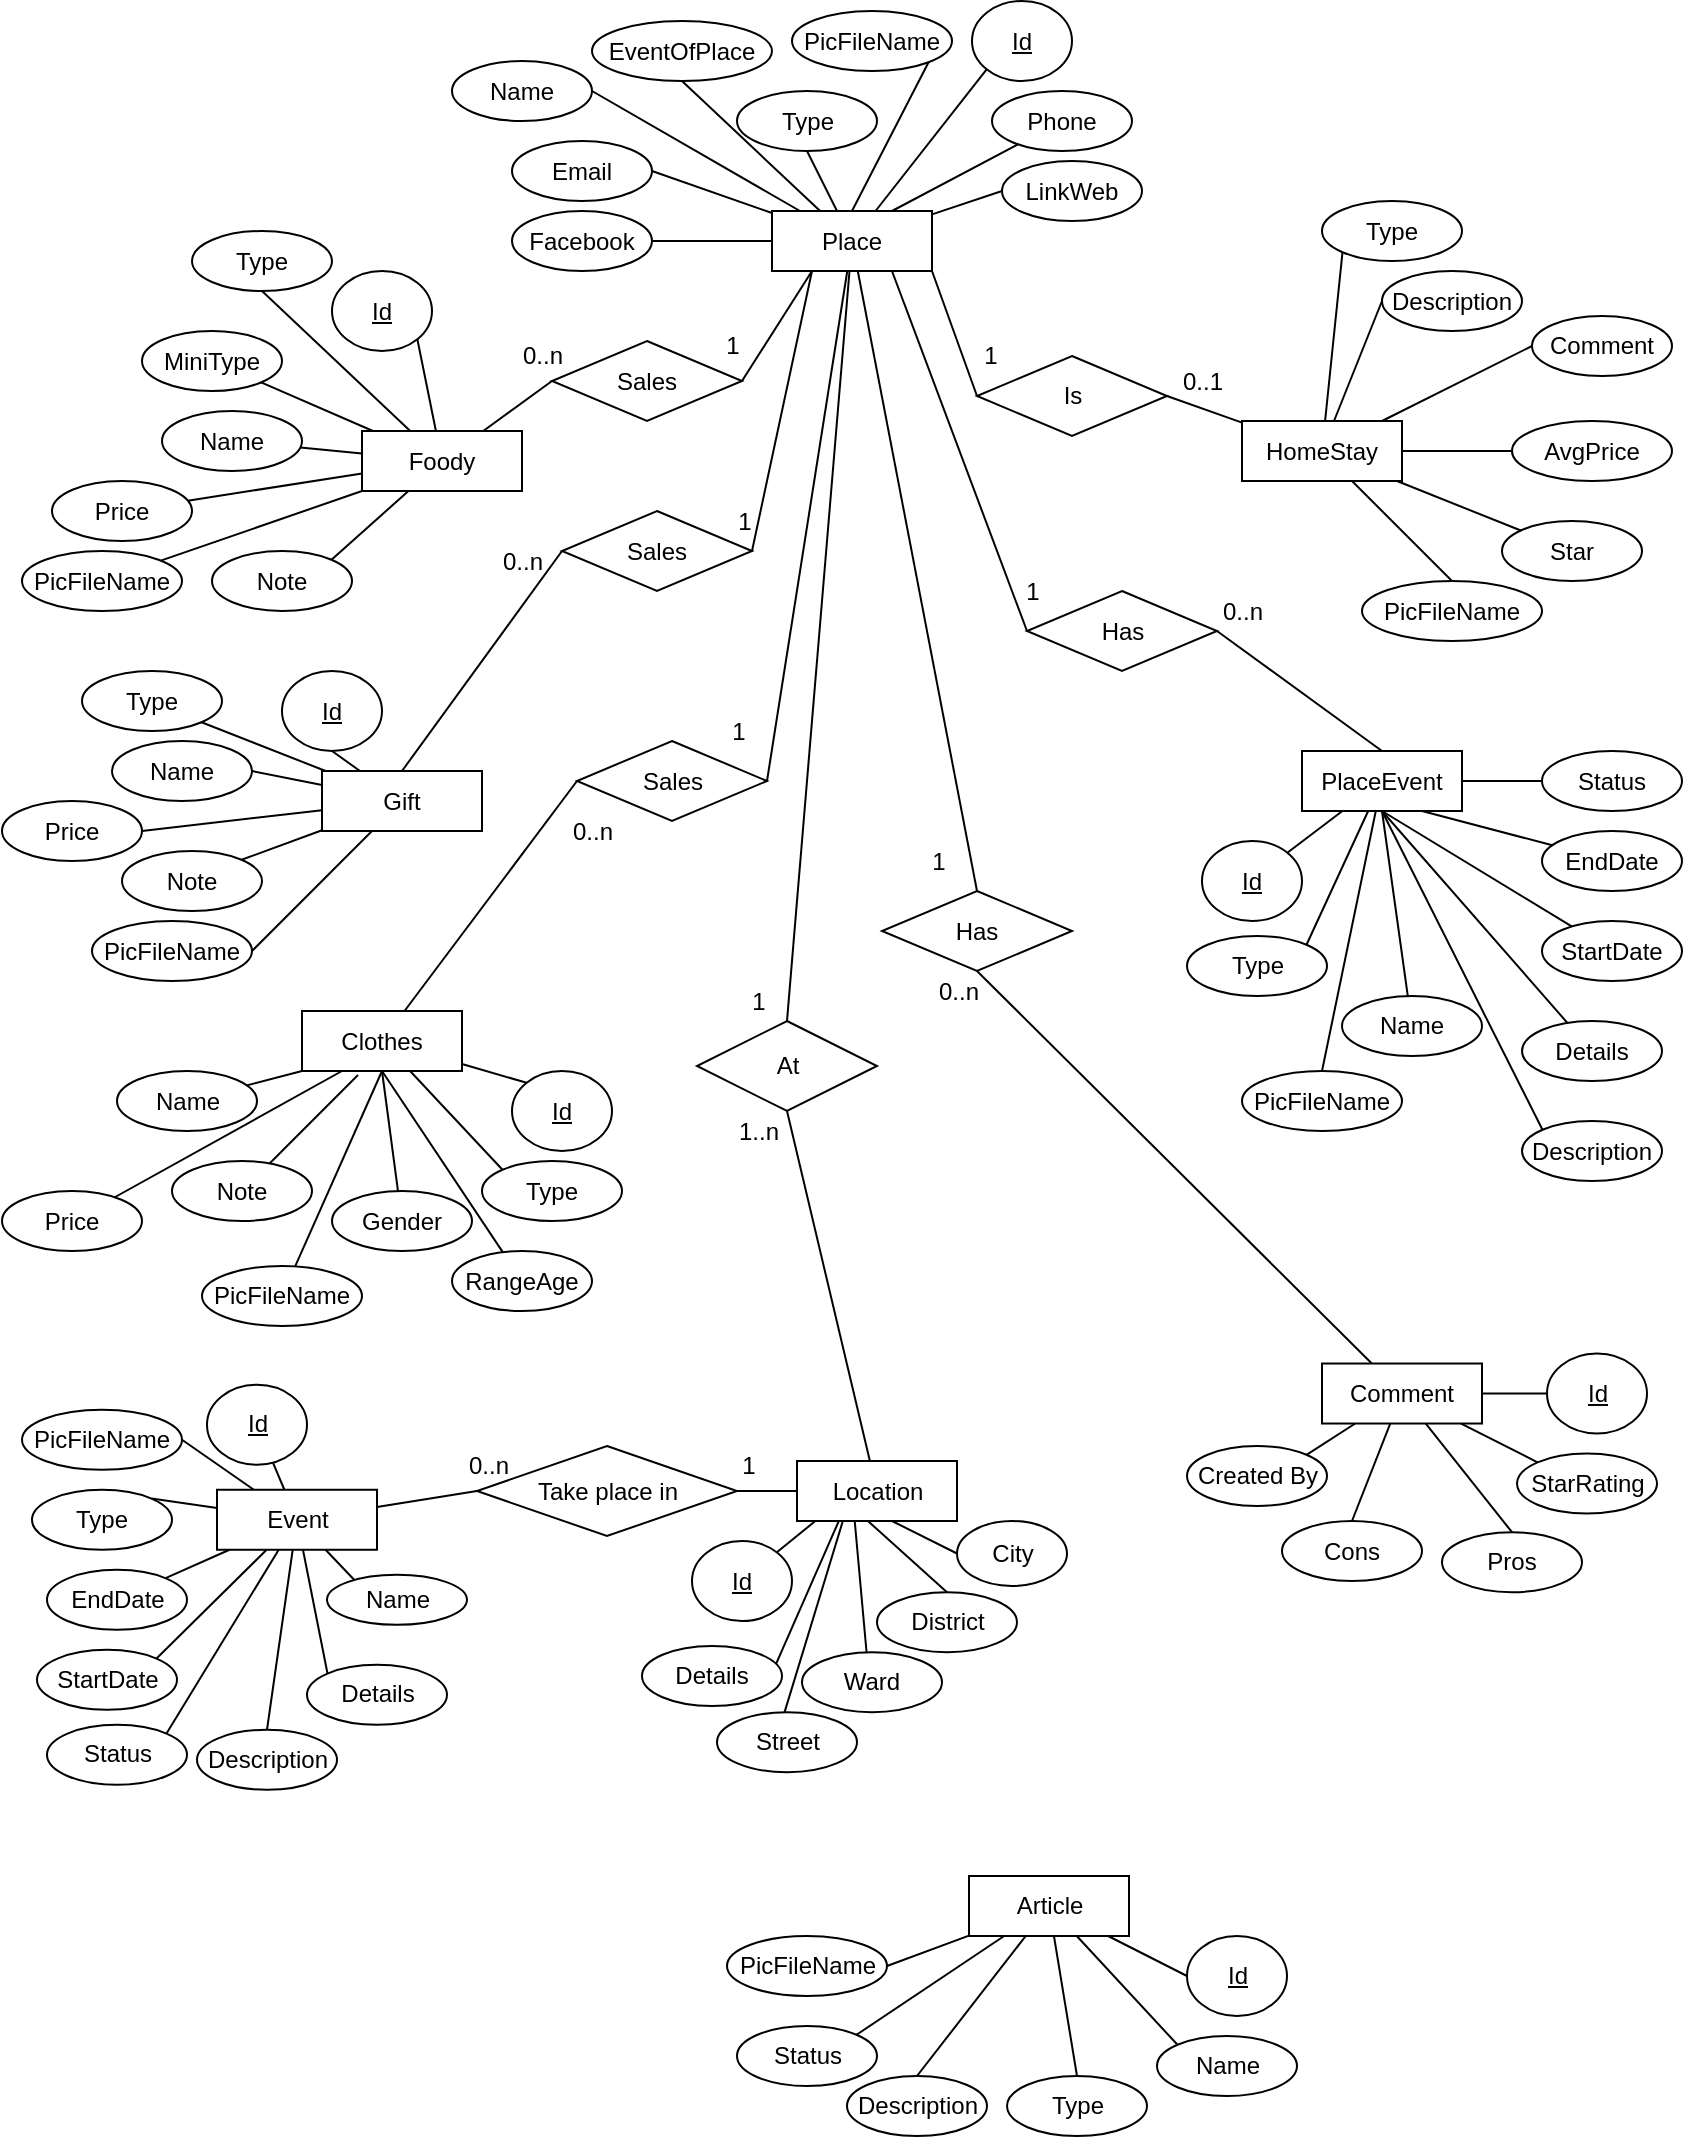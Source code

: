 <mxfile version="14.5.1" type="device"><diagram id="s7aKkTtwyV80lfJlB-a2" name="Page-1"><mxGraphModel dx="1024" dy="632" grid="1" gridSize="10" guides="1" tooltips="1" connect="1" arrows="1" fold="1" page="1" pageScale="1" pageWidth="850" pageHeight="1100" math="0" shadow="0"><root><mxCell id="0"/><mxCell id="1" parent="0"/><mxCell id="unWsSOPybGPUM43Mw9dA-85" style="rounded=0;orthogonalLoop=1;jettySize=auto;html=1;entryX=0.5;entryY=0;entryDx=0;entryDy=0;endArrow=none;endFill=0;" parent="1" source="unWsSOPybGPUM43Mw9dA-2" target="unWsSOPybGPUM43Mw9dA-84" edge="1"><mxGeometry relative="1" as="geometry"/></mxCell><mxCell id="unWsSOPybGPUM43Mw9dA-90" style="edgeStyle=none;rounded=0;orthogonalLoop=1;jettySize=auto;html=1;entryX=0.5;entryY=1;entryDx=0;entryDy=0;endArrow=none;endFill=0;" parent="1" source="unWsSOPybGPUM43Mw9dA-2" target="unWsSOPybGPUM43Mw9dA-15" edge="1"><mxGeometry relative="1" as="geometry"/></mxCell><mxCell id="unWsSOPybGPUM43Mw9dA-91" style="edgeStyle=none;rounded=0;orthogonalLoop=1;jettySize=auto;html=1;exitX=0.5;exitY=0;exitDx=0;exitDy=0;entryX=1;entryY=1;entryDx=0;entryDy=0;endArrow=none;endFill=0;" parent="1" source="unWsSOPybGPUM43Mw9dA-2" target="unWsSOPybGPUM43Mw9dA-21" edge="1"><mxGeometry relative="1" as="geometry"/></mxCell><mxCell id="unWsSOPybGPUM43Mw9dA-92" style="edgeStyle=none;rounded=0;orthogonalLoop=1;jettySize=auto;html=1;entryX=0;entryY=1;entryDx=0;entryDy=0;endArrow=none;endFill=0;" parent="1" source="unWsSOPybGPUM43Mw9dA-2" target="unWsSOPybGPUM43Mw9dA-32" edge="1"><mxGeometry relative="1" as="geometry"/></mxCell><mxCell id="unWsSOPybGPUM43Mw9dA-94" style="edgeStyle=none;rounded=0;orthogonalLoop=1;jettySize=auto;html=1;entryX=0;entryY=0.5;entryDx=0;entryDy=0;endArrow=none;endFill=0;" parent="1" source="unWsSOPybGPUM43Mw9dA-2" target="unWsSOPybGPUM43Mw9dA-19" edge="1"><mxGeometry relative="1" as="geometry"/></mxCell><mxCell id="unWsSOPybGPUM43Mw9dA-95" style="edgeStyle=none;rounded=0;orthogonalLoop=1;jettySize=auto;html=1;entryX=0.5;entryY=1;entryDx=0;entryDy=0;endArrow=none;endFill=0;" parent="1" source="unWsSOPybGPUM43Mw9dA-2" target="unWsSOPybGPUM43Mw9dA-20" edge="1"><mxGeometry relative="1" as="geometry"/></mxCell><mxCell id="unWsSOPybGPUM43Mw9dA-96" style="edgeStyle=none;rounded=0;orthogonalLoop=1;jettySize=auto;html=1;entryX=1;entryY=0.5;entryDx=0;entryDy=0;endArrow=none;endFill=0;" parent="1" source="unWsSOPybGPUM43Mw9dA-2" target="unWsSOPybGPUM43Mw9dA-13" edge="1"><mxGeometry relative="1" as="geometry"/></mxCell><mxCell id="unWsSOPybGPUM43Mw9dA-97" style="edgeStyle=none;rounded=0;orthogonalLoop=1;jettySize=auto;html=1;entryX=1;entryY=0.5;entryDx=0;entryDy=0;endArrow=none;endFill=0;" parent="1" source="unWsSOPybGPUM43Mw9dA-2" target="unWsSOPybGPUM43Mw9dA-17" edge="1"><mxGeometry relative="1" as="geometry"/></mxCell><mxCell id="unWsSOPybGPUM43Mw9dA-98" style="edgeStyle=none;rounded=0;orthogonalLoop=1;jettySize=auto;html=1;endArrow=none;endFill=0;" parent="1" source="unWsSOPybGPUM43Mw9dA-2" target="unWsSOPybGPUM43Mw9dA-18" edge="1"><mxGeometry relative="1" as="geometry"/></mxCell><mxCell id="unWsSOPybGPUM43Mw9dA-105" style="edgeStyle=none;rounded=0;orthogonalLoop=1;jettySize=auto;html=1;entryX=1;entryY=0.5;entryDx=0;entryDy=0;endArrow=none;endFill=0;exitX=0.25;exitY=1;exitDx=0;exitDy=0;" parent="1" source="unWsSOPybGPUM43Mw9dA-2" target="unWsSOPybGPUM43Mw9dA-87" edge="1"><mxGeometry relative="1" as="geometry"/></mxCell><mxCell id="unWsSOPybGPUM43Mw9dA-114" style="edgeStyle=none;rounded=0;orthogonalLoop=1;jettySize=auto;html=1;entryX=1;entryY=0.5;entryDx=0;entryDy=0;endArrow=none;endFill=0;exitX=0.25;exitY=1;exitDx=0;exitDy=0;" parent="1" source="unWsSOPybGPUM43Mw9dA-2" target="unWsSOPybGPUM43Mw9dA-88" edge="1"><mxGeometry relative="1" as="geometry"/></mxCell><mxCell id="unWsSOPybGPUM43Mw9dA-122" style="edgeStyle=none;rounded=0;orthogonalLoop=1;jettySize=auto;html=1;entryX=1;entryY=0.5;entryDx=0;entryDy=0;endArrow=none;endFill=0;" parent="1" source="unWsSOPybGPUM43Mw9dA-2" target="unWsSOPybGPUM43Mw9dA-89" edge="1"><mxGeometry relative="1" as="geometry"/></mxCell><mxCell id="unWsSOPybGPUM43Mw9dA-142" style="edgeStyle=none;rounded=0;orthogonalLoop=1;jettySize=auto;html=1;entryX=0;entryY=0.5;entryDx=0;entryDy=0;endArrow=none;endFill=0;exitX=0.75;exitY=1;exitDx=0;exitDy=0;" parent="1" source="unWsSOPybGPUM43Mw9dA-2" target="unWsSOPybGPUM43Mw9dA-141" edge="1"><mxGeometry relative="1" as="geometry"/></mxCell><mxCell id="unWsSOPybGPUM43Mw9dA-151" style="edgeStyle=none;rounded=0;orthogonalLoop=1;jettySize=auto;html=1;entryX=0;entryY=0.5;entryDx=0;entryDy=0;endArrow=none;endFill=0;exitX=1;exitY=1;exitDx=0;exitDy=0;" parent="1" source="unWsSOPybGPUM43Mw9dA-2" target="unWsSOPybGPUM43Mw9dA-150" edge="1"><mxGeometry relative="1" as="geometry"/></mxCell><mxCell id="caYFI2KNwEg3QGK4sAyp-30" style="rounded=0;orthogonalLoop=1;jettySize=auto;html=1;endArrow=none;endFill=0;entryX=0.5;entryY=0;entryDx=0;entryDy=0;" edge="1" parent="1" source="unWsSOPybGPUM43Mw9dA-2" target="caYFI2KNwEg3QGK4sAyp-27"><mxGeometry relative="1" as="geometry"/></mxCell><mxCell id="unWsSOPybGPUM43Mw9dA-2" value="Place" style="whiteSpace=wrap;html=1;align=center;" parent="1" vertex="1"><mxGeometry x="385" y="127.5" width="80" height="30" as="geometry"/></mxCell><mxCell id="unWsSOPybGPUM43Mw9dA-106" style="edgeStyle=none;rounded=0;orthogonalLoop=1;jettySize=auto;html=1;entryX=0;entryY=0.5;entryDx=0;entryDy=0;endArrow=none;endFill=0;" parent="1" source="unWsSOPybGPUM43Mw9dA-3" target="unWsSOPybGPUM43Mw9dA-87" edge="1"><mxGeometry relative="1" as="geometry"/></mxCell><mxCell id="unWsSOPybGPUM43Mw9dA-107" style="edgeStyle=none;rounded=0;orthogonalLoop=1;jettySize=auto;html=1;entryX=1;entryY=1;entryDx=0;entryDy=0;endArrow=none;endFill=0;" parent="1" source="unWsSOPybGPUM43Mw9dA-3" target="unWsSOPybGPUM43Mw9dA-31" edge="1"><mxGeometry relative="1" as="geometry"/></mxCell><mxCell id="unWsSOPybGPUM43Mw9dA-108" style="edgeStyle=none;rounded=0;orthogonalLoop=1;jettySize=auto;html=1;entryX=0.5;entryY=1;entryDx=0;entryDy=0;endArrow=none;endFill=0;" parent="1" source="unWsSOPybGPUM43Mw9dA-3" target="unWsSOPybGPUM43Mw9dA-40" edge="1"><mxGeometry relative="1" as="geometry"/></mxCell><mxCell id="unWsSOPybGPUM43Mw9dA-109" style="edgeStyle=none;rounded=0;orthogonalLoop=1;jettySize=auto;html=1;endArrow=none;endFill=0;" parent="1" source="unWsSOPybGPUM43Mw9dA-3" target="unWsSOPybGPUM43Mw9dA-41" edge="1"><mxGeometry relative="1" as="geometry"/></mxCell><mxCell id="unWsSOPybGPUM43Mw9dA-110" style="edgeStyle=none;rounded=0;orthogonalLoop=1;jettySize=auto;html=1;endArrow=none;endFill=0;" parent="1" source="unWsSOPybGPUM43Mw9dA-3" target="unWsSOPybGPUM43Mw9dA-39" edge="1"><mxGeometry relative="1" as="geometry"/></mxCell><mxCell id="unWsSOPybGPUM43Mw9dA-111" style="edgeStyle=none;rounded=0;orthogonalLoop=1;jettySize=auto;html=1;endArrow=none;endFill=0;" parent="1" source="unWsSOPybGPUM43Mw9dA-3" target="unWsSOPybGPUM43Mw9dA-42" edge="1"><mxGeometry relative="1" as="geometry"/></mxCell><mxCell id="unWsSOPybGPUM43Mw9dA-112" style="edgeStyle=none;rounded=0;orthogonalLoop=1;jettySize=auto;html=1;entryX=1;entryY=0;entryDx=0;entryDy=0;endArrow=none;endFill=0;" parent="1" source="unWsSOPybGPUM43Mw9dA-3" target="unWsSOPybGPUM43Mw9dA-43" edge="1"><mxGeometry relative="1" as="geometry"/></mxCell><mxCell id="unWsSOPybGPUM43Mw9dA-3" value="Foody" style="whiteSpace=wrap;html=1;align=center;" parent="1" vertex="1"><mxGeometry x="180" y="237.5" width="80" height="30" as="geometry"/></mxCell><mxCell id="unWsSOPybGPUM43Mw9dA-123" style="edgeStyle=none;rounded=0;orthogonalLoop=1;jettySize=auto;html=1;entryX=0;entryY=0.5;entryDx=0;entryDy=0;endArrow=none;endFill=0;" parent="1" source="unWsSOPybGPUM43Mw9dA-4" target="unWsSOPybGPUM43Mw9dA-89" edge="1"><mxGeometry relative="1" as="geometry"/></mxCell><mxCell id="unWsSOPybGPUM43Mw9dA-124" style="edgeStyle=none;rounded=0;orthogonalLoop=1;jettySize=auto;html=1;entryX=0;entryY=0;entryDx=0;entryDy=0;endArrow=none;endFill=0;" parent="1" source="unWsSOPybGPUM43Mw9dA-4" target="unWsSOPybGPUM43Mw9dA-37" edge="1"><mxGeometry relative="1" as="geometry"/></mxCell><mxCell id="unWsSOPybGPUM43Mw9dA-125" style="edgeStyle=none;rounded=0;orthogonalLoop=1;jettySize=auto;html=1;entryX=0;entryY=0;entryDx=0;entryDy=0;endArrow=none;endFill=0;" parent="1" source="unWsSOPybGPUM43Mw9dA-4" target="unWsSOPybGPUM43Mw9dA-52" edge="1"><mxGeometry relative="1" as="geometry"><mxPoint x="295.251" y="641.893" as="targetPoint"/></mxGeometry></mxCell><mxCell id="unWsSOPybGPUM43Mw9dA-4" value="Clothes" style="whiteSpace=wrap;html=1;align=center;" parent="1" vertex="1"><mxGeometry x="150" y="527.5" width="80" height="30" as="geometry"/></mxCell><mxCell id="unWsSOPybGPUM43Mw9dA-86" style="edgeStyle=none;rounded=0;orthogonalLoop=1;jettySize=auto;html=1;entryX=0.5;entryY=1;entryDx=0;entryDy=0;endArrow=none;endFill=0;" parent="1" source="unWsSOPybGPUM43Mw9dA-5" target="unWsSOPybGPUM43Mw9dA-84" edge="1"><mxGeometry relative="1" as="geometry"/></mxCell><mxCell id="unWsSOPybGPUM43Mw9dA-99" style="edgeStyle=none;rounded=0;orthogonalLoop=1;jettySize=auto;html=1;entryX=0;entryY=0;entryDx=0;entryDy=0;endArrow=none;endFill=0;" parent="1" target="unWsSOPybGPUM43Mw9dA-23" edge="1"><mxGeometry relative="1" as="geometry"><mxPoint x="418.417" y="782.5" as="sourcePoint"/></mxGeometry></mxCell><mxCell id="unWsSOPybGPUM43Mw9dA-100" style="edgeStyle=none;rounded=0;orthogonalLoop=1;jettySize=auto;html=1;endArrow=none;endFill=0;" parent="1" target="unWsSOPybGPUM43Mw9dA-33" edge="1"><mxGeometry relative="1" as="geometry"><mxPoint x="406.667" y="782.5" as="sourcePoint"/></mxGeometry></mxCell><mxCell id="unWsSOPybGPUM43Mw9dA-101" style="edgeStyle=none;rounded=0;orthogonalLoop=1;jettySize=auto;html=1;entryX=0.357;entryY=0.96;entryDx=0;entryDy=0;entryPerimeter=0;endArrow=none;endFill=0;" parent="1" target="unWsSOPybGPUM43Mw9dA-24" edge="1"><mxGeometry relative="1" as="geometry"><mxPoint x="420.426" y="782.5" as="sourcePoint"/></mxGeometry></mxCell><mxCell id="unWsSOPybGPUM43Mw9dA-102" style="edgeStyle=none;rounded=0;orthogonalLoop=1;jettySize=auto;html=1;entryX=0.5;entryY=1;entryDx=0;entryDy=0;endArrow=none;endFill=0;" parent="1" target="unWsSOPybGPUM43Mw9dA-25" edge="1"><mxGeometry relative="1" as="geometry"><mxPoint x="426.356" y="782.5" as="sourcePoint"/></mxGeometry></mxCell><mxCell id="unWsSOPybGPUM43Mw9dA-103" style="edgeStyle=none;rounded=0;orthogonalLoop=1;jettySize=auto;html=1;entryX=0;entryY=0.5;entryDx=0;entryDy=0;endArrow=none;endFill=0;" parent="1" target="unWsSOPybGPUM43Mw9dA-27" edge="1"><mxGeometry relative="1" as="geometry"><mxPoint x="445" y="782.5" as="sourcePoint"/></mxGeometry></mxCell><mxCell id="unWsSOPybGPUM43Mw9dA-104" style="edgeStyle=none;rounded=0;orthogonalLoop=1;jettySize=auto;html=1;entryX=0.5;entryY=0;entryDx=0;entryDy=0;endArrow=none;endFill=0;" parent="1" target="unWsSOPybGPUM43Mw9dA-26" edge="1"><mxGeometry relative="1" as="geometry"><mxPoint x="432.956" y="782.5" as="sourcePoint"/></mxGeometry></mxCell><mxCell id="unWsSOPybGPUM43Mw9dA-5" value="Location" style="whiteSpace=wrap;html=1;align=center;" parent="1" vertex="1"><mxGeometry x="397.5" y="752.5" width="80" height="30" as="geometry"/></mxCell><mxCell id="unWsSOPybGPUM43Mw9dA-116" style="edgeStyle=none;rounded=0;orthogonalLoop=1;jettySize=auto;html=1;entryX=0.5;entryY=1;entryDx=0;entryDy=0;endArrow=none;endFill=0;" parent="1" source="unWsSOPybGPUM43Mw9dA-6" target="unWsSOPybGPUM43Mw9dA-38" edge="1"><mxGeometry relative="1" as="geometry"/></mxCell><mxCell id="unWsSOPybGPUM43Mw9dA-117" style="edgeStyle=none;rounded=0;orthogonalLoop=1;jettySize=auto;html=1;entryX=1;entryY=1;entryDx=0;entryDy=0;endArrow=none;endFill=0;" parent="1" source="unWsSOPybGPUM43Mw9dA-6" target="unWsSOPybGPUM43Mw9dA-46" edge="1"><mxGeometry relative="1" as="geometry"/></mxCell><mxCell id="unWsSOPybGPUM43Mw9dA-118" style="edgeStyle=none;rounded=0;orthogonalLoop=1;jettySize=auto;html=1;entryX=1;entryY=0.5;entryDx=0;entryDy=0;endArrow=none;endFill=0;" parent="1" source="unWsSOPybGPUM43Mw9dA-6" target="unWsSOPybGPUM43Mw9dA-47" edge="1"><mxGeometry relative="1" as="geometry"><mxPoint x="65" y="437.5" as="targetPoint"/></mxGeometry></mxCell><mxCell id="unWsSOPybGPUM43Mw9dA-119" style="edgeStyle=none;rounded=0;orthogonalLoop=1;jettySize=auto;html=1;entryX=1;entryY=0.5;entryDx=0;entryDy=0;endArrow=none;endFill=0;" parent="1" source="unWsSOPybGPUM43Mw9dA-6" target="unWsSOPybGPUM43Mw9dA-45" edge="1"><mxGeometry relative="1" as="geometry"/></mxCell><mxCell id="unWsSOPybGPUM43Mw9dA-120" style="edgeStyle=none;rounded=0;orthogonalLoop=1;jettySize=auto;html=1;entryX=1;entryY=0;entryDx=0;entryDy=0;endArrow=none;endFill=0;" parent="1" source="unWsSOPybGPUM43Mw9dA-6" target="unWsSOPybGPUM43Mw9dA-48" edge="1"><mxGeometry relative="1" as="geometry"/></mxCell><mxCell id="unWsSOPybGPUM43Mw9dA-121" style="edgeStyle=none;rounded=0;orthogonalLoop=1;jettySize=auto;html=1;entryX=1;entryY=0.5;entryDx=0;entryDy=0;endArrow=none;endFill=0;" parent="1" source="unWsSOPybGPUM43Mw9dA-6" target="unWsSOPybGPUM43Mw9dA-49" edge="1"><mxGeometry relative="1" as="geometry"/></mxCell><mxCell id="unWsSOPybGPUM43Mw9dA-6" value="Gift" style="whiteSpace=wrap;html=1;align=center;" parent="1" vertex="1"><mxGeometry x="160" y="407.5" width="80" height="30" as="geometry"/></mxCell><mxCell id="unWsSOPybGPUM43Mw9dA-144" style="edgeStyle=none;rounded=0;orthogonalLoop=1;jettySize=auto;html=1;entryX=0;entryY=1;entryDx=0;entryDy=0;endArrow=none;endFill=0;" parent="1" source="unWsSOPybGPUM43Mw9dA-7" target="unWsSOPybGPUM43Mw9dA-69" edge="1"><mxGeometry relative="1" as="geometry"/></mxCell><mxCell id="unWsSOPybGPUM43Mw9dA-145" style="edgeStyle=none;rounded=0;orthogonalLoop=1;jettySize=auto;html=1;entryX=0;entryY=0.5;entryDx=0;entryDy=0;endArrow=none;endFill=0;" parent="1" source="unWsSOPybGPUM43Mw9dA-7" target="unWsSOPybGPUM43Mw9dA-70" edge="1"><mxGeometry relative="1" as="geometry"/></mxCell><mxCell id="unWsSOPybGPUM43Mw9dA-146" style="edgeStyle=none;rounded=0;orthogonalLoop=1;jettySize=auto;html=1;endArrow=none;endFill=0;" parent="1" source="unWsSOPybGPUM43Mw9dA-7" target="unWsSOPybGPUM43Mw9dA-73" edge="1"><mxGeometry relative="1" as="geometry"/></mxCell><mxCell id="unWsSOPybGPUM43Mw9dA-147" style="edgeStyle=none;rounded=0;orthogonalLoop=1;jettySize=auto;html=1;entryX=0;entryY=0.5;entryDx=0;entryDy=0;endArrow=none;endFill=0;" parent="1" source="unWsSOPybGPUM43Mw9dA-7" target="unWsSOPybGPUM43Mw9dA-71" edge="1"><mxGeometry relative="1" as="geometry"/></mxCell><mxCell id="unWsSOPybGPUM43Mw9dA-148" style="edgeStyle=none;rounded=0;orthogonalLoop=1;jettySize=auto;html=1;endArrow=none;endFill=0;" parent="1" source="unWsSOPybGPUM43Mw9dA-7" target="unWsSOPybGPUM43Mw9dA-72" edge="1"><mxGeometry relative="1" as="geometry"/></mxCell><mxCell id="unWsSOPybGPUM43Mw9dA-149" style="edgeStyle=none;rounded=0;orthogonalLoop=1;jettySize=auto;html=1;entryX=0.5;entryY=0;entryDx=0;entryDy=0;endArrow=none;endFill=0;" parent="1" source="unWsSOPybGPUM43Mw9dA-7" target="unWsSOPybGPUM43Mw9dA-74" edge="1"><mxGeometry relative="1" as="geometry"/></mxCell><mxCell id="unWsSOPybGPUM43Mw9dA-152" style="edgeStyle=none;rounded=0;orthogonalLoop=1;jettySize=auto;html=1;entryX=1;entryY=0.5;entryDx=0;entryDy=0;endArrow=none;endFill=0;" parent="1" source="unWsSOPybGPUM43Mw9dA-7" target="unWsSOPybGPUM43Mw9dA-150" edge="1"><mxGeometry relative="1" as="geometry"/></mxCell><mxCell id="unWsSOPybGPUM43Mw9dA-7" value="HomeStay" style="whiteSpace=wrap;html=1;align=center;" parent="1" vertex="1"><mxGeometry x="620" y="232.5" width="80" height="30" as="geometry"/></mxCell><mxCell id="unWsSOPybGPUM43Mw9dA-132" style="edgeStyle=none;rounded=0;orthogonalLoop=1;jettySize=auto;html=1;entryX=0;entryY=0.5;entryDx=0;entryDy=0;endArrow=none;endFill=0;" parent="1" source="unWsSOPybGPUM43Mw9dA-10" target="unWsSOPybGPUM43Mw9dA-68" edge="1"><mxGeometry relative="1" as="geometry"/></mxCell><mxCell id="unWsSOPybGPUM43Mw9dA-138" style="edgeStyle=none;rounded=0;orthogonalLoop=1;jettySize=auto;html=1;entryX=0.5;entryY=0;entryDx=0;entryDy=0;endArrow=none;endFill=0;" parent="1" source="unWsSOPybGPUM43Mw9dA-10" target="unWsSOPybGPUM43Mw9dA-65" edge="1"><mxGeometry relative="1" as="geometry"/></mxCell><mxCell id="unWsSOPybGPUM43Mw9dA-139" style="edgeStyle=none;rounded=0;orthogonalLoop=1;jettySize=auto;html=1;entryX=1;entryY=0;entryDx=0;entryDy=0;endArrow=none;endFill=0;" parent="1" source="unWsSOPybGPUM43Mw9dA-10" target="unWsSOPybGPUM43Mw9dA-62" edge="1"><mxGeometry relative="1" as="geometry"/></mxCell><mxCell id="unWsSOPybGPUM43Mw9dA-140" style="edgeStyle=none;rounded=0;orthogonalLoop=1;jettySize=auto;html=1;entryX=1;entryY=0;entryDx=0;entryDy=0;endArrow=none;endFill=0;" parent="1" source="unWsSOPybGPUM43Mw9dA-10" target="unWsSOPybGPUM43Mw9dA-60" edge="1"><mxGeometry relative="1" as="geometry"/></mxCell><mxCell id="unWsSOPybGPUM43Mw9dA-10" value="PlaceEvent" style="whiteSpace=wrap;html=1;align=center;" parent="1" vertex="1"><mxGeometry x="650" y="397.5" width="80" height="30" as="geometry"/></mxCell><mxCell id="unWsSOPybGPUM43Mw9dA-153" style="edgeStyle=none;rounded=0;orthogonalLoop=1;jettySize=auto;html=1;endArrow=none;endFill=0;" parent="1" source="unWsSOPybGPUM43Mw9dA-11" target="unWsSOPybGPUM43Mw9dA-35" edge="1"><mxGeometry relative="1" as="geometry"/></mxCell><mxCell id="unWsSOPybGPUM43Mw9dA-154" style="edgeStyle=none;rounded=0;orthogonalLoop=1;jettySize=auto;html=1;entryX=0.5;entryY=1;entryDx=0;entryDy=0;endArrow=none;endFill=0;" parent="1" source="unWsSOPybGPUM43Mw9dA-11" target="unWsSOPybGPUM43Mw9dA-76" edge="1"><mxGeometry relative="1" as="geometry"/></mxCell><mxCell id="unWsSOPybGPUM43Mw9dA-155" style="edgeStyle=none;rounded=0;orthogonalLoop=1;jettySize=auto;html=1;entryX=1;entryY=0;entryDx=0;entryDy=0;endArrow=none;endFill=0;" parent="1" source="unWsSOPybGPUM43Mw9dA-11" target="unWsSOPybGPUM43Mw9dA-77" edge="1"><mxGeometry relative="1" as="geometry"/></mxCell><mxCell id="unWsSOPybGPUM43Mw9dA-156" style="edgeStyle=none;rounded=0;orthogonalLoop=1;jettySize=auto;html=1;entryX=1;entryY=0.5;entryDx=0;entryDy=0;endArrow=none;endFill=0;" parent="1" source="unWsSOPybGPUM43Mw9dA-11" target="unWsSOPybGPUM43Mw9dA-80" edge="1"><mxGeometry relative="1" as="geometry"/></mxCell><mxCell id="unWsSOPybGPUM43Mw9dA-157" style="edgeStyle=none;rounded=0;orthogonalLoop=1;jettySize=auto;html=1;entryX=0;entryY=0;entryDx=0;entryDy=0;endArrow=none;endFill=0;" parent="1" source="unWsSOPybGPUM43Mw9dA-11" target="unWsSOPybGPUM43Mw9dA-79" edge="1"><mxGeometry relative="1" as="geometry"/></mxCell><mxCell id="unWsSOPybGPUM43Mw9dA-158" style="edgeStyle=none;rounded=0;orthogonalLoop=1;jettySize=auto;html=1;entryX=0.5;entryY=0;entryDx=0;entryDy=0;endArrow=none;endFill=0;" parent="1" source="unWsSOPybGPUM43Mw9dA-11" target="unWsSOPybGPUM43Mw9dA-78" edge="1"><mxGeometry relative="1" as="geometry"/></mxCell><mxCell id="unWsSOPybGPUM43Mw9dA-159" style="edgeStyle=none;rounded=0;orthogonalLoop=1;jettySize=auto;html=1;entryX=1;entryY=0;entryDx=0;entryDy=0;endArrow=none;endFill=0;" parent="1" source="unWsSOPybGPUM43Mw9dA-11" target="unWsSOPybGPUM43Mw9dA-81" edge="1"><mxGeometry relative="1" as="geometry"/></mxCell><mxCell id="unWsSOPybGPUM43Mw9dA-160" style="edgeStyle=none;rounded=0;orthogonalLoop=1;jettySize=auto;html=1;endArrow=none;endFill=0;" parent="1" source="unWsSOPybGPUM43Mw9dA-11" target="unWsSOPybGPUM43Mw9dA-82" edge="1"><mxGeometry relative="1" as="geometry"/></mxCell><mxCell id="unWsSOPybGPUM43Mw9dA-161" style="edgeStyle=none;rounded=0;orthogonalLoop=1;jettySize=auto;html=1;entryX=1;entryY=0;entryDx=0;entryDy=0;endArrow=none;endFill=0;" parent="1" source="unWsSOPybGPUM43Mw9dA-11" target="unWsSOPybGPUM43Mw9dA-83" edge="1"><mxGeometry relative="1" as="geometry"/></mxCell><mxCell id="unWsSOPybGPUM43Mw9dA-163" style="edgeStyle=none;rounded=0;orthogonalLoop=1;jettySize=auto;html=1;entryX=0;entryY=0.5;entryDx=0;entryDy=0;endArrow=none;endFill=0;" parent="1" source="unWsSOPybGPUM43Mw9dA-11" target="unWsSOPybGPUM43Mw9dA-162" edge="1"><mxGeometry relative="1" as="geometry"/></mxCell><mxCell id="unWsSOPybGPUM43Mw9dA-11" value="Event" style="whiteSpace=wrap;html=1;align=center;" parent="1" vertex="1"><mxGeometry x="107.5" y="766.88" width="80" height="30" as="geometry"/></mxCell><mxCell id="unWsSOPybGPUM43Mw9dA-13" value="Name" style="ellipse;whiteSpace=wrap;html=1;align=center;" parent="1" vertex="1"><mxGeometry x="225" y="52.5" width="70" height="30" as="geometry"/></mxCell><mxCell id="unWsSOPybGPUM43Mw9dA-15" value="Type" style="ellipse;whiteSpace=wrap;html=1;align=center;" parent="1" vertex="1"><mxGeometry x="367.5" y="67.5" width="70" height="30" as="geometry"/></mxCell><mxCell id="unWsSOPybGPUM43Mw9dA-93" style="edgeStyle=none;rounded=0;orthogonalLoop=1;jettySize=auto;html=1;entryX=0.75;entryY=0;entryDx=0;entryDy=0;endArrow=none;endFill=0;" parent="1" source="unWsSOPybGPUM43Mw9dA-16" target="unWsSOPybGPUM43Mw9dA-2" edge="1"><mxGeometry relative="1" as="geometry"/></mxCell><mxCell id="unWsSOPybGPUM43Mw9dA-16" value="Phone" style="ellipse;whiteSpace=wrap;html=1;align=center;" parent="1" vertex="1"><mxGeometry x="495" y="67.5" width="70" height="30" as="geometry"/></mxCell><mxCell id="unWsSOPybGPUM43Mw9dA-17" value="Email" style="ellipse;whiteSpace=wrap;html=1;align=center;" parent="1" vertex="1"><mxGeometry x="255" y="92.5" width="70" height="30" as="geometry"/></mxCell><mxCell id="unWsSOPybGPUM43Mw9dA-18" value="Facebook" style="ellipse;whiteSpace=wrap;html=1;align=center;" parent="1" vertex="1"><mxGeometry x="255" y="127.5" width="70" height="30" as="geometry"/></mxCell><mxCell id="unWsSOPybGPUM43Mw9dA-19" value="LinkWeb" style="ellipse;whiteSpace=wrap;html=1;align=center;" parent="1" vertex="1"><mxGeometry x="500" y="102.5" width="70" height="30" as="geometry"/></mxCell><mxCell id="unWsSOPybGPUM43Mw9dA-20" value="EventOfPlace" style="ellipse;whiteSpace=wrap;html=1;align=center;" parent="1" vertex="1"><mxGeometry x="295" y="32.5" width="90" height="30" as="geometry"/></mxCell><mxCell id="unWsSOPybGPUM43Mw9dA-21" value="PicFileName" style="ellipse;whiteSpace=wrap;html=1;align=center;" parent="1" vertex="1"><mxGeometry x="395" y="27.5" width="80" height="30" as="geometry"/></mxCell><mxCell id="unWsSOPybGPUM43Mw9dA-23" value="Details" style="ellipse;whiteSpace=wrap;html=1;align=center;direction=west;" parent="1" vertex="1"><mxGeometry x="320" y="845" width="70" height="30" as="geometry"/></mxCell><mxCell id="unWsSOPybGPUM43Mw9dA-24" value="Street" style="ellipse;whiteSpace=wrap;html=1;align=center;" parent="1" vertex="1"><mxGeometry x="357.5" y="878.12" width="70" height="30" as="geometry"/></mxCell><mxCell id="unWsSOPybGPUM43Mw9dA-25" value="Ward" style="ellipse;whiteSpace=wrap;html=1;align=center;" parent="1" vertex="1"><mxGeometry x="400" y="848.12" width="70" height="30" as="geometry"/></mxCell><mxCell id="unWsSOPybGPUM43Mw9dA-26" value="District" style="ellipse;whiteSpace=wrap;html=1;align=center;" parent="1" vertex="1"><mxGeometry x="437.5" y="818.12" width="70" height="30" as="geometry"/></mxCell><mxCell id="unWsSOPybGPUM43Mw9dA-27" value="City" style="ellipse;whiteSpace=wrap;html=1;align=center;" parent="1" vertex="1"><mxGeometry x="477.5" y="782.5" width="55" height="32.5" as="geometry"/></mxCell><mxCell id="unWsSOPybGPUM43Mw9dA-31" value="Id" style="ellipse;whiteSpace=wrap;html=1;align=center;fontStyle=4;" parent="1" vertex="1"><mxGeometry x="165" y="157.5" width="50" height="40" as="geometry"/></mxCell><mxCell id="unWsSOPybGPUM43Mw9dA-32" value="Id" style="ellipse;whiteSpace=wrap;html=1;align=center;fontStyle=4;" parent="1" vertex="1"><mxGeometry x="485" y="22.5" width="50" height="40" as="geometry"/></mxCell><mxCell id="unWsSOPybGPUM43Mw9dA-33" value="Id" style="ellipse;whiteSpace=wrap;html=1;align=center;fontStyle=4;" parent="1" vertex="1"><mxGeometry x="345" y="792.5" width="50" height="40" as="geometry"/></mxCell><mxCell id="unWsSOPybGPUM43Mw9dA-35" value="Id" style="ellipse;whiteSpace=wrap;html=1;align=center;fontStyle=4;" parent="1" vertex="1"><mxGeometry x="102.5" y="714.38" width="50" height="40" as="geometry"/></mxCell><mxCell id="unWsSOPybGPUM43Mw9dA-37" value="Id" style="ellipse;whiteSpace=wrap;html=1;align=center;fontStyle=4;" parent="1" vertex="1"><mxGeometry x="255" y="557.5" width="50" height="40" as="geometry"/></mxCell><mxCell id="unWsSOPybGPUM43Mw9dA-38" value="Id" style="ellipse;whiteSpace=wrap;html=1;align=center;fontStyle=4;" parent="1" vertex="1"><mxGeometry x="140" y="357.5" width="50" height="40" as="geometry"/></mxCell><mxCell id="unWsSOPybGPUM43Mw9dA-39" value="Name" style="ellipse;whiteSpace=wrap;html=1;align=center;" parent="1" vertex="1"><mxGeometry x="80" y="227.5" width="70" height="30" as="geometry"/></mxCell><mxCell id="unWsSOPybGPUM43Mw9dA-40" value="Type" style="ellipse;whiteSpace=wrap;html=1;align=center;" parent="1" vertex="1"><mxGeometry x="95" y="137.5" width="70" height="30" as="geometry"/></mxCell><mxCell id="unWsSOPybGPUM43Mw9dA-41" value="MiniType" style="ellipse;whiteSpace=wrap;html=1;align=center;" parent="1" vertex="1"><mxGeometry x="70" y="187.5" width="70" height="30" as="geometry"/></mxCell><mxCell id="unWsSOPybGPUM43Mw9dA-42" value="Price" style="ellipse;whiteSpace=wrap;html=1;align=center;" parent="1" vertex="1"><mxGeometry x="25" y="262.5" width="70" height="30" as="geometry"/></mxCell><mxCell id="unWsSOPybGPUM43Mw9dA-43" value="Note" style="ellipse;whiteSpace=wrap;html=1;align=center;" parent="1" vertex="1"><mxGeometry x="105" y="297.5" width="70" height="30" as="geometry"/></mxCell><mxCell id="unWsSOPybGPUM43Mw9dA-113" style="edgeStyle=none;rounded=0;orthogonalLoop=1;jettySize=auto;html=1;entryX=0;entryY=1;entryDx=0;entryDy=0;endArrow=none;endFill=0;" parent="1" source="unWsSOPybGPUM43Mw9dA-44" target="unWsSOPybGPUM43Mw9dA-3" edge="1"><mxGeometry relative="1" as="geometry"/></mxCell><mxCell id="unWsSOPybGPUM43Mw9dA-44" value="PicFileName" style="ellipse;whiteSpace=wrap;html=1;align=center;" parent="1" vertex="1"><mxGeometry x="10" y="297.5" width="80" height="30" as="geometry"/></mxCell><mxCell id="unWsSOPybGPUM43Mw9dA-45" value="Name" style="ellipse;whiteSpace=wrap;html=1;align=center;" parent="1" vertex="1"><mxGeometry x="55" y="392.5" width="70" height="30" as="geometry"/></mxCell><mxCell id="unWsSOPybGPUM43Mw9dA-46" value="Type" style="ellipse;whiteSpace=wrap;html=1;align=center;" parent="1" vertex="1"><mxGeometry x="40" y="357.5" width="70" height="30" as="geometry"/></mxCell><mxCell id="unWsSOPybGPUM43Mw9dA-47" value="Price" style="ellipse;whiteSpace=wrap;html=1;align=center;" parent="1" vertex="1"><mxGeometry y="422.5" width="70" height="30" as="geometry"/></mxCell><mxCell id="unWsSOPybGPUM43Mw9dA-48" value="Note" style="ellipse;whiteSpace=wrap;html=1;align=center;" parent="1" vertex="1"><mxGeometry x="60" y="447.5" width="70" height="30" as="geometry"/></mxCell><mxCell id="unWsSOPybGPUM43Mw9dA-49" value="PicFileName" style="ellipse;whiteSpace=wrap;html=1;align=center;" parent="1" vertex="1"><mxGeometry x="45" y="482.5" width="80" height="30" as="geometry"/></mxCell><mxCell id="unWsSOPybGPUM43Mw9dA-131" style="edgeStyle=none;rounded=0;orthogonalLoop=1;jettySize=auto;html=1;entryX=0;entryY=1;entryDx=0;entryDy=0;endArrow=none;endFill=0;" parent="1" source="unWsSOPybGPUM43Mw9dA-51" target="unWsSOPybGPUM43Mw9dA-4" edge="1"><mxGeometry relative="1" as="geometry"/></mxCell><mxCell id="unWsSOPybGPUM43Mw9dA-51" value="Name" style="ellipse;whiteSpace=wrap;html=1;align=center;" parent="1" vertex="1"><mxGeometry x="57.5" y="557.5" width="70" height="30" as="geometry"/></mxCell><mxCell id="unWsSOPybGPUM43Mw9dA-52" value="Type" style="ellipse;whiteSpace=wrap;html=1;align=center;" parent="1" vertex="1"><mxGeometry x="240" y="602.5" width="70" height="30" as="geometry"/></mxCell><mxCell id="unWsSOPybGPUM43Mw9dA-130" style="edgeStyle=none;rounded=0;orthogonalLoop=1;jettySize=auto;html=1;entryX=0.25;entryY=1;entryDx=0;entryDy=0;endArrow=none;endFill=0;" parent="1" source="unWsSOPybGPUM43Mw9dA-53" target="unWsSOPybGPUM43Mw9dA-4" edge="1"><mxGeometry relative="1" as="geometry"/></mxCell><mxCell id="unWsSOPybGPUM43Mw9dA-53" value="Price" style="ellipse;whiteSpace=wrap;html=1;align=center;" parent="1" vertex="1"><mxGeometry y="617.5" width="70" height="30" as="geometry"/></mxCell><mxCell id="unWsSOPybGPUM43Mw9dA-129" style="edgeStyle=none;rounded=0;orthogonalLoop=1;jettySize=auto;html=1;endArrow=none;endFill=0;" parent="1" source="unWsSOPybGPUM43Mw9dA-54" edge="1"><mxGeometry relative="1" as="geometry"><mxPoint x="178" y="559.5" as="targetPoint"/></mxGeometry></mxCell><mxCell id="unWsSOPybGPUM43Mw9dA-54" value="Note" style="ellipse;whiteSpace=wrap;html=1;align=center;" parent="1" vertex="1"><mxGeometry x="85" y="602.5" width="70" height="30" as="geometry"/></mxCell><mxCell id="unWsSOPybGPUM43Mw9dA-128" style="edgeStyle=none;rounded=0;orthogonalLoop=1;jettySize=auto;html=1;entryX=0.5;entryY=1;entryDx=0;entryDy=0;endArrow=none;endFill=0;" parent="1" source="unWsSOPybGPUM43Mw9dA-55" target="unWsSOPybGPUM43Mw9dA-4" edge="1"><mxGeometry relative="1" as="geometry"/></mxCell><mxCell id="unWsSOPybGPUM43Mw9dA-55" value="PicFileName" style="ellipse;whiteSpace=wrap;html=1;align=center;" parent="1" vertex="1"><mxGeometry x="100" y="655" width="80" height="30" as="geometry"/></mxCell><mxCell id="unWsSOPybGPUM43Mw9dA-127" style="edgeStyle=none;rounded=0;orthogonalLoop=1;jettySize=auto;html=1;entryX=0.5;entryY=1;entryDx=0;entryDy=0;endArrow=none;endFill=0;" parent="1" source="unWsSOPybGPUM43Mw9dA-56" target="unWsSOPybGPUM43Mw9dA-4" edge="1"><mxGeometry relative="1" as="geometry"/></mxCell><mxCell id="unWsSOPybGPUM43Mw9dA-56" value="Gender" style="ellipse;whiteSpace=wrap;html=1;align=center;" parent="1" vertex="1"><mxGeometry x="165" y="617.5" width="70" height="30" as="geometry"/></mxCell><mxCell id="unWsSOPybGPUM43Mw9dA-126" style="edgeStyle=none;rounded=0;orthogonalLoop=1;jettySize=auto;html=1;entryX=0.5;entryY=1;entryDx=0;entryDy=0;endArrow=none;endFill=0;" parent="1" source="unWsSOPybGPUM43Mw9dA-57" target="unWsSOPybGPUM43Mw9dA-4" edge="1"><mxGeometry relative="1" as="geometry"/></mxCell><mxCell id="unWsSOPybGPUM43Mw9dA-57" value="RangeAge" style="ellipse;whiteSpace=wrap;html=1;align=center;" parent="1" vertex="1"><mxGeometry x="225" y="647.5" width="70" height="30" as="geometry"/></mxCell><mxCell id="unWsSOPybGPUM43Mw9dA-60" value="Id" style="ellipse;whiteSpace=wrap;html=1;align=center;fontStyle=4;" parent="1" vertex="1"><mxGeometry x="600" y="442.5" width="50" height="40" as="geometry"/></mxCell><mxCell id="unWsSOPybGPUM43Mw9dA-137" style="edgeStyle=none;rounded=0;orthogonalLoop=1;jettySize=auto;html=1;entryX=0.5;entryY=1;entryDx=0;entryDy=0;endArrow=none;endFill=0;" parent="1" source="unWsSOPybGPUM43Mw9dA-61" target="unWsSOPybGPUM43Mw9dA-10" edge="1"><mxGeometry relative="1" as="geometry"/></mxCell><mxCell id="unWsSOPybGPUM43Mw9dA-61" value="Name" style="ellipse;whiteSpace=wrap;html=1;align=center;" parent="1" vertex="1"><mxGeometry x="670" y="520" width="70" height="30" as="geometry"/></mxCell><mxCell id="unWsSOPybGPUM43Mw9dA-62" value="Type" style="ellipse;whiteSpace=wrap;html=1;align=center;" parent="1" vertex="1"><mxGeometry x="592.5" y="490" width="70" height="30" as="geometry"/></mxCell><mxCell id="unWsSOPybGPUM43Mw9dA-136" style="edgeStyle=none;rounded=0;orthogonalLoop=1;jettySize=auto;html=1;entryX=0.5;entryY=1;entryDx=0;entryDy=0;endArrow=none;endFill=0;exitX=0;exitY=0;exitDx=0;exitDy=0;" parent="1" source="unWsSOPybGPUM43Mw9dA-63" target="unWsSOPybGPUM43Mw9dA-10" edge="1"><mxGeometry relative="1" as="geometry"/></mxCell><mxCell id="unWsSOPybGPUM43Mw9dA-63" value="Description" style="ellipse;whiteSpace=wrap;html=1;align=center;" parent="1" vertex="1"><mxGeometry x="760" y="582.5" width="70" height="30" as="geometry"/></mxCell><mxCell id="unWsSOPybGPUM43Mw9dA-135" style="edgeStyle=none;rounded=0;orthogonalLoop=1;jettySize=auto;html=1;entryX=0.5;entryY=1;entryDx=0;entryDy=0;endArrow=none;endFill=0;" parent="1" source="unWsSOPybGPUM43Mw9dA-64" target="unWsSOPybGPUM43Mw9dA-10" edge="1"><mxGeometry relative="1" as="geometry"/></mxCell><mxCell id="unWsSOPybGPUM43Mw9dA-64" value="Details" style="ellipse;whiteSpace=wrap;html=1;align=center;" parent="1" vertex="1"><mxGeometry x="760" y="532.5" width="70" height="30" as="geometry"/></mxCell><mxCell id="unWsSOPybGPUM43Mw9dA-65" value="PicFileName" style="ellipse;whiteSpace=wrap;html=1;align=center;" parent="1" vertex="1"><mxGeometry x="620" y="557.5" width="80" height="30" as="geometry"/></mxCell><mxCell id="unWsSOPybGPUM43Mw9dA-133" style="edgeStyle=none;rounded=0;orthogonalLoop=1;jettySize=auto;html=1;entryX=0.5;entryY=1;entryDx=0;entryDy=0;endArrow=none;endFill=0;" parent="1" source="unWsSOPybGPUM43Mw9dA-66" target="unWsSOPybGPUM43Mw9dA-10" edge="1"><mxGeometry relative="1" as="geometry"/></mxCell><mxCell id="unWsSOPybGPUM43Mw9dA-66" value="StartDate" style="ellipse;whiteSpace=wrap;html=1;align=center;" parent="1" vertex="1"><mxGeometry x="770" y="482.5" width="70" height="30" as="geometry"/></mxCell><mxCell id="unWsSOPybGPUM43Mw9dA-134" style="edgeStyle=none;rounded=0;orthogonalLoop=1;jettySize=auto;html=1;entryX=0.75;entryY=1;entryDx=0;entryDy=0;endArrow=none;endFill=0;" parent="1" source="unWsSOPybGPUM43Mw9dA-67" target="unWsSOPybGPUM43Mw9dA-10" edge="1"><mxGeometry relative="1" as="geometry"/></mxCell><mxCell id="unWsSOPybGPUM43Mw9dA-67" value="EndDate" style="ellipse;whiteSpace=wrap;html=1;align=center;" parent="1" vertex="1"><mxGeometry x="770" y="437.5" width="70" height="30" as="geometry"/></mxCell><mxCell id="unWsSOPybGPUM43Mw9dA-68" value="Status" style="ellipse;whiteSpace=wrap;html=1;align=center;" parent="1" vertex="1"><mxGeometry x="770" y="397.5" width="70" height="30" as="geometry"/></mxCell><mxCell id="unWsSOPybGPUM43Mw9dA-69" value="Type" style="ellipse;whiteSpace=wrap;html=1;align=center;" parent="1" vertex="1"><mxGeometry x="660" y="122.5" width="70" height="30" as="geometry"/></mxCell><mxCell id="unWsSOPybGPUM43Mw9dA-70" value="Description" style="ellipse;whiteSpace=wrap;html=1;align=center;" parent="1" vertex="1"><mxGeometry x="690" y="157.5" width="70" height="30" as="geometry"/></mxCell><mxCell id="unWsSOPybGPUM43Mw9dA-71" value="Comment" style="ellipse;whiteSpace=wrap;html=1;align=center;" parent="1" vertex="1"><mxGeometry x="765" y="180" width="70" height="30" as="geometry"/></mxCell><mxCell id="unWsSOPybGPUM43Mw9dA-72" value="Star" style="ellipse;whiteSpace=wrap;html=1;align=center;" parent="1" vertex="1"><mxGeometry x="750" y="282.5" width="70" height="30" as="geometry"/></mxCell><mxCell id="unWsSOPybGPUM43Mw9dA-73" value="AvgPrice" style="ellipse;whiteSpace=wrap;html=1;align=center;" parent="1" vertex="1"><mxGeometry x="755" y="232.5" width="80" height="30" as="geometry"/></mxCell><mxCell id="unWsSOPybGPUM43Mw9dA-74" value="PicFileName" style="ellipse;whiteSpace=wrap;html=1;align=center;" parent="1" vertex="1"><mxGeometry x="680" y="312.5" width="90" height="30" as="geometry"/></mxCell><mxCell id="unWsSOPybGPUM43Mw9dA-76" value="Name" style="ellipse;whiteSpace=wrap;html=1;align=center;" parent="1" vertex="1"><mxGeometry x="162.5" y="809.38" width="70" height="25" as="geometry"/></mxCell><mxCell id="unWsSOPybGPUM43Mw9dA-77" value="Type" style="ellipse;whiteSpace=wrap;html=1;align=center;" parent="1" vertex="1"><mxGeometry x="15" y="766.88" width="70" height="30" as="geometry"/></mxCell><mxCell id="unWsSOPybGPUM43Mw9dA-78" value="Description" style="ellipse;whiteSpace=wrap;html=1;align=center;" parent="1" vertex="1"><mxGeometry x="97.5" y="886.88" width="70" height="30" as="geometry"/></mxCell><mxCell id="unWsSOPybGPUM43Mw9dA-79" value="Details" style="ellipse;whiteSpace=wrap;html=1;align=center;" parent="1" vertex="1"><mxGeometry x="152.5" y="854.38" width="70" height="30" as="geometry"/></mxCell><mxCell id="unWsSOPybGPUM43Mw9dA-80" value="PicFileName" style="ellipse;whiteSpace=wrap;html=1;align=center;" parent="1" vertex="1"><mxGeometry x="10" y="726.88" width="80" height="30" as="geometry"/></mxCell><mxCell id="unWsSOPybGPUM43Mw9dA-81" value="StartDate" style="ellipse;whiteSpace=wrap;html=1;align=center;" parent="1" vertex="1"><mxGeometry x="17.5" y="846.88" width="70" height="30" as="geometry"/></mxCell><mxCell id="unWsSOPybGPUM43Mw9dA-82" value="EndDate" style="ellipse;whiteSpace=wrap;html=1;align=center;" parent="1" vertex="1"><mxGeometry x="22.5" y="806.88" width="70" height="30" as="geometry"/></mxCell><mxCell id="unWsSOPybGPUM43Mw9dA-83" value="Status" style="ellipse;whiteSpace=wrap;html=1;align=center;" parent="1" vertex="1"><mxGeometry x="22.5" y="884.38" width="70" height="30" as="geometry"/></mxCell><mxCell id="unWsSOPybGPUM43Mw9dA-84" value="At" style="shape=rhombus;perimeter=rhombusPerimeter;whiteSpace=wrap;html=1;align=center;" parent="1" vertex="1"><mxGeometry x="347.5" y="532.5" width="90" height="45" as="geometry"/></mxCell><mxCell id="unWsSOPybGPUM43Mw9dA-87" value="Sales" style="shape=rhombus;perimeter=rhombusPerimeter;whiteSpace=wrap;html=1;align=center;" parent="1" vertex="1"><mxGeometry x="275" y="192.5" width="95" height="40" as="geometry"/></mxCell><mxCell id="unWsSOPybGPUM43Mw9dA-115" style="edgeStyle=none;rounded=0;orthogonalLoop=1;jettySize=auto;html=1;entryX=0.5;entryY=0;entryDx=0;entryDy=0;endArrow=none;endFill=0;exitX=0;exitY=0.5;exitDx=0;exitDy=0;" parent="1" source="unWsSOPybGPUM43Mw9dA-88" target="unWsSOPybGPUM43Mw9dA-6" edge="1"><mxGeometry relative="1" as="geometry"/></mxCell><mxCell id="unWsSOPybGPUM43Mw9dA-88" value="Sales" style="shape=rhombus;perimeter=rhombusPerimeter;whiteSpace=wrap;html=1;align=center;" parent="1" vertex="1"><mxGeometry x="280" y="277.5" width="95" height="40" as="geometry"/></mxCell><mxCell id="unWsSOPybGPUM43Mw9dA-89" value="Sales" style="shape=rhombus;perimeter=rhombusPerimeter;whiteSpace=wrap;html=1;align=center;" parent="1" vertex="1"><mxGeometry x="287.5" y="392.5" width="95" height="40" as="geometry"/></mxCell><mxCell id="unWsSOPybGPUM43Mw9dA-143" style="edgeStyle=none;rounded=0;orthogonalLoop=1;jettySize=auto;html=1;entryX=0.5;entryY=0;entryDx=0;entryDy=0;endArrow=none;endFill=0;exitX=1;exitY=0.5;exitDx=0;exitDy=0;" parent="1" source="unWsSOPybGPUM43Mw9dA-141" target="unWsSOPybGPUM43Mw9dA-10" edge="1"><mxGeometry relative="1" as="geometry"/></mxCell><mxCell id="unWsSOPybGPUM43Mw9dA-141" value="Has" style="shape=rhombus;perimeter=rhombusPerimeter;whiteSpace=wrap;html=1;align=center;" parent="1" vertex="1"><mxGeometry x="512.5" y="317.5" width="95" height="40" as="geometry"/></mxCell><mxCell id="unWsSOPybGPUM43Mw9dA-150" value="Is" style="shape=rhombus;perimeter=rhombusPerimeter;whiteSpace=wrap;html=1;align=center;" parent="1" vertex="1"><mxGeometry x="487.5" y="200" width="95" height="40" as="geometry"/></mxCell><mxCell id="unWsSOPybGPUM43Mw9dA-164" style="edgeStyle=none;rounded=0;orthogonalLoop=1;jettySize=auto;html=1;entryX=0;entryY=0.5;entryDx=0;entryDy=0;endArrow=none;endFill=0;exitX=1;exitY=0.5;exitDx=0;exitDy=0;" parent="1" source="unWsSOPybGPUM43Mw9dA-162" target="unWsSOPybGPUM43Mw9dA-5" edge="1"><mxGeometry relative="1" as="geometry"/></mxCell><mxCell id="unWsSOPybGPUM43Mw9dA-162" value="Take place in" style="shape=rhombus;perimeter=rhombusPerimeter;whiteSpace=wrap;html=1;align=center;" parent="1" vertex="1"><mxGeometry x="237.5" y="745" width="130" height="45" as="geometry"/></mxCell><mxCell id="4hbfjFq8mdcL3nVGZPe1-2" style="edgeStyle=none;rounded=0;orthogonalLoop=1;jettySize=auto;html=1;entryX=0;entryY=0.5;entryDx=0;entryDy=0;endArrow=none;endFill=0;" parent="1" source="4hbfjFq8mdcL3nVGZPe1-8" target="4hbfjFq8mdcL3nVGZPe1-9" edge="1"><mxGeometry relative="1" as="geometry"/></mxCell><mxCell id="4hbfjFq8mdcL3nVGZPe1-3" style="edgeStyle=none;rounded=0;orthogonalLoop=1;jettySize=auto;html=1;entryX=0.5;entryY=0;entryDx=0;entryDy=0;endArrow=none;endFill=0;" parent="1" source="4hbfjFq8mdcL3nVGZPe1-8" target="4hbfjFq8mdcL3nVGZPe1-11" edge="1"><mxGeometry relative="1" as="geometry"/></mxCell><mxCell id="4hbfjFq8mdcL3nVGZPe1-4" style="edgeStyle=none;rounded=0;orthogonalLoop=1;jettySize=auto;html=1;entryX=0.5;entryY=0;entryDx=0;entryDy=0;endArrow=none;endFill=0;" parent="1" source="4hbfjFq8mdcL3nVGZPe1-8" target="4hbfjFq8mdcL3nVGZPe1-12" edge="1"><mxGeometry relative="1" as="geometry"><mxPoint x="380" y="1015" as="targetPoint"/></mxGeometry></mxCell><mxCell id="4hbfjFq8mdcL3nVGZPe1-5" style="edgeStyle=none;rounded=0;orthogonalLoop=1;jettySize=auto;html=1;entryX=0;entryY=0;entryDx=0;entryDy=0;endArrow=none;endFill=0;" parent="1" source="4hbfjFq8mdcL3nVGZPe1-8" target="4hbfjFq8mdcL3nVGZPe1-10" edge="1"><mxGeometry relative="1" as="geometry"/></mxCell><mxCell id="4hbfjFq8mdcL3nVGZPe1-6" style="edgeStyle=none;rounded=0;orthogonalLoop=1;jettySize=auto;html=1;entryX=1;entryY=0;entryDx=0;entryDy=0;endArrow=none;endFill=0;" parent="1" source="4hbfjFq8mdcL3nVGZPe1-8" target="4hbfjFq8mdcL3nVGZPe1-13" edge="1"><mxGeometry relative="1" as="geometry"/></mxCell><mxCell id="4hbfjFq8mdcL3nVGZPe1-7" style="edgeStyle=none;rounded=0;orthogonalLoop=1;jettySize=auto;html=1;entryX=1;entryY=0.5;entryDx=0;entryDy=0;endArrow=none;endFill=0;" parent="1" source="4hbfjFq8mdcL3nVGZPe1-8" target="4hbfjFq8mdcL3nVGZPe1-14" edge="1"><mxGeometry relative="1" as="geometry"/></mxCell><mxCell id="4hbfjFq8mdcL3nVGZPe1-8" value="Article" style="whiteSpace=wrap;html=1;align=center;" parent="1" vertex="1"><mxGeometry x="483.5" y="960" width="80" height="30" as="geometry"/></mxCell><mxCell id="4hbfjFq8mdcL3nVGZPe1-9" value="Id" style="ellipse;whiteSpace=wrap;html=1;align=center;fontStyle=4;" parent="1" vertex="1"><mxGeometry x="592.5" y="990" width="50" height="40" as="geometry"/></mxCell><mxCell id="4hbfjFq8mdcL3nVGZPe1-10" value="Name" style="ellipse;whiteSpace=wrap;html=1;align=center;" parent="1" vertex="1"><mxGeometry x="577.5" y="1040" width="70" height="30" as="geometry"/></mxCell><mxCell id="4hbfjFq8mdcL3nVGZPe1-11" value="Type" style="ellipse;whiteSpace=wrap;html=1;align=center;" parent="1" vertex="1"><mxGeometry x="502.5" y="1060" width="70" height="30" as="geometry"/></mxCell><mxCell id="4hbfjFq8mdcL3nVGZPe1-12" value="Description" style="ellipse;whiteSpace=wrap;html=1;align=center;" parent="1" vertex="1"><mxGeometry x="422.5" y="1060" width="70" height="30" as="geometry"/></mxCell><mxCell id="4hbfjFq8mdcL3nVGZPe1-13" value="Status" style="ellipse;whiteSpace=wrap;html=1;align=center;" parent="1" vertex="1"><mxGeometry x="367.5" y="1035" width="70" height="30" as="geometry"/></mxCell><mxCell id="4hbfjFq8mdcL3nVGZPe1-14" value="PicFileName" style="ellipse;whiteSpace=wrap;html=1;align=center;" parent="1" vertex="1"><mxGeometry x="362.5" y="990" width="80" height="30" as="geometry"/></mxCell><mxCell id="4hbfjFq8mdcL3nVGZPe1-15" value="0..n" style="text;html=1;align=center;verticalAlign=middle;resizable=0;points=[];autosize=1;" parent="1" vertex="1"><mxGeometry x="250" y="190" width="40" height="20" as="geometry"/></mxCell><mxCell id="4hbfjFq8mdcL3nVGZPe1-16" value="0..n" style="text;html=1;align=center;verticalAlign=middle;resizable=0;points=[];autosize=1;" parent="1" vertex="1"><mxGeometry x="600" y="317.5" width="40" height="20" as="geometry"/></mxCell><mxCell id="4hbfjFq8mdcL3nVGZPe1-17" value="0..n" style="text;html=1;align=center;verticalAlign=middle;resizable=0;points=[];autosize=1;" parent="1" vertex="1"><mxGeometry x="275" y="427.5" width="40" height="20" as="geometry"/></mxCell><mxCell id="4hbfjFq8mdcL3nVGZPe1-18" value="0..n" style="text;html=1;align=center;verticalAlign=middle;resizable=0;points=[];autosize=1;" parent="1" vertex="1"><mxGeometry x="240" y="292.5" width="40" height="20" as="geometry"/></mxCell><mxCell id="4hbfjFq8mdcL3nVGZPe1-19" value="0..1" style="text;html=1;align=center;verticalAlign=middle;resizable=0;points=[];autosize=1;" parent="1" vertex="1"><mxGeometry x="580" y="202.5" width="40" height="20" as="geometry"/></mxCell><mxCell id="4hbfjFq8mdcL3nVGZPe1-20" value="1..n" style="text;html=1;align=center;verticalAlign=middle;resizable=0;points=[];autosize=1;" parent="1" vertex="1"><mxGeometry x="357.5" y="577.5" width="40" height="20" as="geometry"/></mxCell><mxCell id="4hbfjFq8mdcL3nVGZPe1-21" value="1" style="text;html=1;align=center;verticalAlign=middle;resizable=0;points=[];autosize=1;" parent="1" vertex="1"><mxGeometry x="505" y="307.5" width="20" height="20" as="geometry"/></mxCell><mxCell id="4hbfjFq8mdcL3nVGZPe1-22" value="1" style="text;html=1;align=center;verticalAlign=middle;resizable=0;points=[];autosize=1;" parent="1" vertex="1"><mxGeometry x="483.5" y="190" width="20" height="20" as="geometry"/></mxCell><mxCell id="4hbfjFq8mdcL3nVGZPe1-23" value="1" style="text;html=1;align=center;verticalAlign=middle;resizable=0;points=[];autosize=1;" parent="1" vertex="1"><mxGeometry x="361" y="272.5" width="20" height="20" as="geometry"/></mxCell><mxCell id="4hbfjFq8mdcL3nVGZPe1-24" value="1" style="text;html=1;align=center;verticalAlign=middle;resizable=0;points=[];autosize=1;" parent="1" vertex="1"><mxGeometry x="355" y="185" width="20" height="20" as="geometry"/></mxCell><mxCell id="4hbfjFq8mdcL3nVGZPe1-27" value="1" style="text;html=1;align=center;verticalAlign=middle;resizable=0;points=[];autosize=1;" parent="1" vertex="1"><mxGeometry x="367.5" y="512.5" width="20" height="20" as="geometry"/></mxCell><mxCell id="4hbfjFq8mdcL3nVGZPe1-28" value="1" style="text;html=1;align=center;verticalAlign=middle;resizable=0;points=[];autosize=1;" parent="1" vertex="1"><mxGeometry x="357.5" y="377.5" width="20" height="20" as="geometry"/></mxCell><mxCell id="4hbfjFq8mdcL3nVGZPe1-30" value="0..n" style="text;html=1;align=center;verticalAlign=middle;resizable=0;points=[];autosize=1;" parent="1" vertex="1"><mxGeometry x="222.5" y="745" width="40" height="20" as="geometry"/></mxCell><mxCell id="4hbfjFq8mdcL3nVGZPe1-31" value="1" style="text;html=1;align=center;verticalAlign=middle;resizable=0;points=[];autosize=1;" parent="1" vertex="1"><mxGeometry x="362.5" y="745" width="20" height="20" as="geometry"/></mxCell><mxCell id="caYFI2KNwEg3QGK4sAyp-14" style="edgeStyle=none;rounded=0;orthogonalLoop=1;jettySize=auto;html=1;entryX=0;entryY=0.5;entryDx=0;entryDy=0;endArrow=none;endFill=0;" edge="1" parent="1" source="caYFI2KNwEg3QGK4sAyp-20" target="caYFI2KNwEg3QGK4sAyp-21"><mxGeometry relative="1" as="geometry"/></mxCell><mxCell id="caYFI2KNwEg3QGK4sAyp-15" style="edgeStyle=none;rounded=0;orthogonalLoop=1;jettySize=auto;html=1;entryX=1;entryY=0;entryDx=0;entryDy=0;endArrow=none;endFill=0;" edge="1" parent="1" source="caYFI2KNwEg3QGK4sAyp-20" target="caYFI2KNwEg3QGK4sAyp-23"><mxGeometry relative="1" as="geometry"/></mxCell><mxCell id="caYFI2KNwEg3QGK4sAyp-16" style="edgeStyle=none;rounded=0;orthogonalLoop=1;jettySize=auto;html=1;entryX=0.5;entryY=0;entryDx=0;entryDy=0;endArrow=none;endFill=0;" edge="1" parent="1" source="caYFI2KNwEg3QGK4sAyp-20" target="caYFI2KNwEg3QGK4sAyp-24"><mxGeometry relative="1" as="geometry"><mxPoint x="560" y="723.76" as="targetPoint"/></mxGeometry></mxCell><mxCell id="caYFI2KNwEg3QGK4sAyp-17" style="edgeStyle=none;rounded=0;orthogonalLoop=1;jettySize=auto;html=1;entryX=0;entryY=0;entryDx=0;entryDy=0;endArrow=none;endFill=0;" edge="1" parent="1" source="caYFI2KNwEg3QGK4sAyp-20" target="caYFI2KNwEg3QGK4sAyp-22"><mxGeometry relative="1" as="geometry"/></mxCell><mxCell id="caYFI2KNwEg3QGK4sAyp-18" style="edgeStyle=none;rounded=0;orthogonalLoop=1;jettySize=auto;html=1;entryX=0.5;entryY=0;entryDx=0;entryDy=0;endArrow=none;endFill=0;" edge="1" parent="1" source="caYFI2KNwEg3QGK4sAyp-20" target="caYFI2KNwEg3QGK4sAyp-25"><mxGeometry relative="1" as="geometry"/></mxCell><mxCell id="caYFI2KNwEg3QGK4sAyp-31" style="edgeStyle=none;rounded=0;orthogonalLoop=1;jettySize=auto;html=1;entryX=0.5;entryY=1;entryDx=0;entryDy=0;endArrow=none;endFill=0;" edge="1" parent="1" source="caYFI2KNwEg3QGK4sAyp-20" target="caYFI2KNwEg3QGK4sAyp-27"><mxGeometry relative="1" as="geometry"/></mxCell><mxCell id="caYFI2KNwEg3QGK4sAyp-20" value="Comment" style="whiteSpace=wrap;html=1;align=center;" vertex="1" parent="1"><mxGeometry x="660" y="703.76" width="80" height="30" as="geometry"/></mxCell><mxCell id="caYFI2KNwEg3QGK4sAyp-21" value="Id" style="ellipse;whiteSpace=wrap;html=1;align=center;fontStyle=4;" vertex="1" parent="1"><mxGeometry x="772.5" y="698.76" width="50" height="40" as="geometry"/></mxCell><mxCell id="caYFI2KNwEg3QGK4sAyp-22" value="StarRating" style="ellipse;whiteSpace=wrap;html=1;align=center;" vertex="1" parent="1"><mxGeometry x="757.5" y="748.76" width="70" height="30" as="geometry"/></mxCell><mxCell id="caYFI2KNwEg3QGK4sAyp-23" value="Created By" style="ellipse;whiteSpace=wrap;html=1;align=center;" vertex="1" parent="1"><mxGeometry x="592.5" y="745" width="70" height="30" as="geometry"/></mxCell><mxCell id="caYFI2KNwEg3QGK4sAyp-24" value="Pros" style="ellipse;whiteSpace=wrap;html=1;align=center;" vertex="1" parent="1"><mxGeometry x="720" y="788.12" width="70" height="30" as="geometry"/></mxCell><mxCell id="caYFI2KNwEg3QGK4sAyp-25" value="Cons" style="ellipse;whiteSpace=wrap;html=1;align=center;" vertex="1" parent="1"><mxGeometry x="640" y="782.5" width="70" height="30" as="geometry"/></mxCell><mxCell id="caYFI2KNwEg3QGK4sAyp-27" value="Has" style="shape=rhombus;perimeter=rhombusPerimeter;whiteSpace=wrap;html=1;align=center;" vertex="1" parent="1"><mxGeometry x="440" y="467.5" width="95" height="40" as="geometry"/></mxCell><mxCell id="caYFI2KNwEg3QGK4sAyp-28" value="0..n" style="text;html=1;align=center;verticalAlign=middle;resizable=0;points=[];autosize=1;" vertex="1" parent="1"><mxGeometry x="457.5" y="507.5" width="40" height="20" as="geometry"/></mxCell><mxCell id="caYFI2KNwEg3QGK4sAyp-29" value="1" style="text;html=1;align=center;verticalAlign=middle;resizable=0;points=[];autosize=1;" vertex="1" parent="1"><mxGeometry x="457.5" y="442.5" width="20" height="20" as="geometry"/></mxCell></root></mxGraphModel></diagram></mxfile>